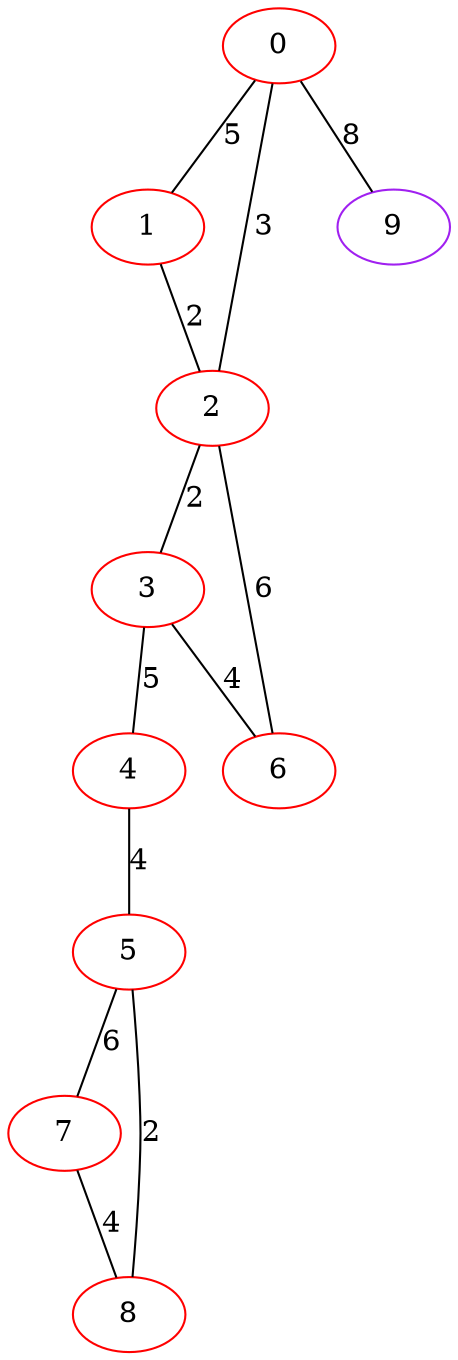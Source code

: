 graph "" {
0 [color=red, weight=1];
1 [color=red, weight=1];
2 [color=red, weight=1];
3 [color=red, weight=1];
4 [color=red, weight=1];
5 [color=red, weight=1];
6 [color=red, weight=1];
7 [color=red, weight=1];
8 [color=red, weight=1];
9 [color=purple, weight=4];
0 -- 1  [key=0, label=5];
0 -- 2  [key=0, label=3];
0 -- 9  [key=0, label=8];
1 -- 2  [key=0, label=2];
2 -- 3  [key=0, label=2];
2 -- 6  [key=0, label=6];
3 -- 4  [key=0, label=5];
3 -- 6  [key=0, label=4];
4 -- 5  [key=0, label=4];
5 -- 8  [key=0, label=2];
5 -- 7  [key=0, label=6];
7 -- 8  [key=0, label=4];
}
